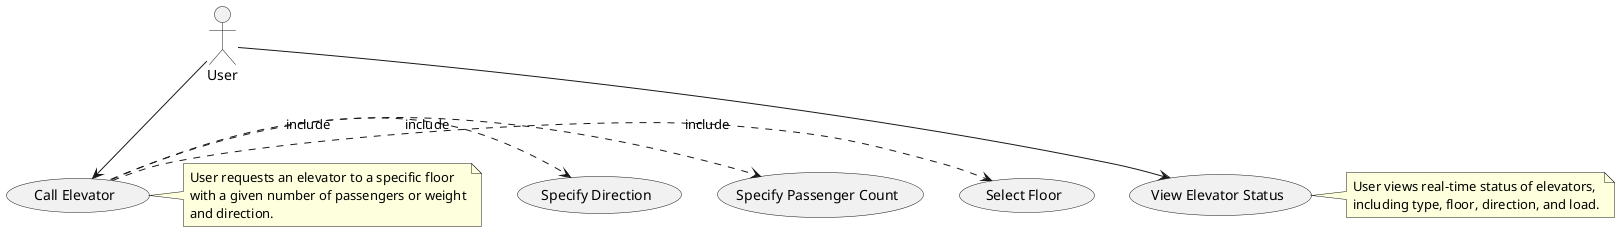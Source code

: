 @startuml ElevatorUseCaseDiagram
actor User

User --> (Call Elevator)
User --> (View Elevator Status)

(Call Elevator) .> (Select Floor) : include
(Call Elevator) .> (Specify Passenger Count) : include
(Call Elevator) .> (Specify Direction) : include

note right of (Call Elevator)
    User requests an elevator to a specific floor
    with a given number of passengers or weight
    and direction.
end note

note right of (View Elevator Status)
    User views real-time status of elevators,
    including type, floor, direction, and load.
end note
@enduml
